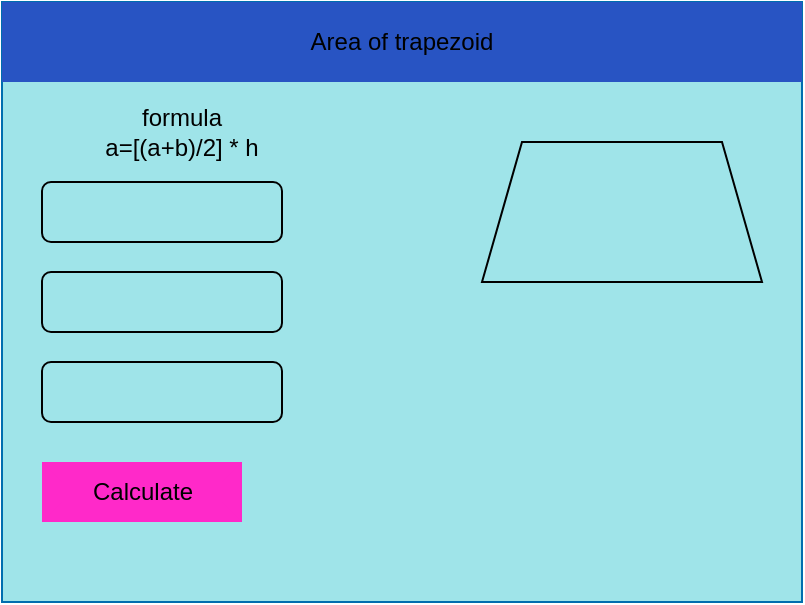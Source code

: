 <mxfile>
    <diagram id="pIaEtrtLPv3HG8r1JEND" name="Page-1">
        <mxGraphModel dx="1074" dy="741" grid="1" gridSize="10" guides="1" tooltips="1" connect="1" arrows="1" fold="1" page="1" pageScale="1" pageWidth="850" pageHeight="1100" math="0" shadow="0">
            <root>
                <mxCell id="0"/>
                <mxCell id="1" parent="0"/>
                <mxCell id="2" value="" style="rounded=0;whiteSpace=wrap;html=1;fillColor=#9FE4E9;fontColor=#ffffff;strokeColor=#006EAF;" parent="1" vertex="1">
                    <mxGeometry x="80" y="80" width="400" height="300" as="geometry"/>
                </mxCell>
                <mxCell id="3" value="Area of trapezoid" style="rounded=0;whiteSpace=wrap;html=1;strokeColor=#stateblue;fillColor=#2854C3;" parent="1" vertex="1">
                    <mxGeometry x="80" y="80" width="400" height="40" as="geometry"/>
                </mxCell>
                <mxCell id="6" value="Calculate" style="labelPosition=center;verticalLabelPosition=middle;align=center;html=1;shape=mxgraph.basic.button;dx=10;fillColor=#FF29C9;strokeColor=none;" parent="1" vertex="1">
                    <mxGeometry x="100" y="310" width="100" height="30" as="geometry"/>
                </mxCell>
                <mxCell id="9" value="" style="rounded=1;whiteSpace=wrap;html=1;fillColor=#9FE4E9;strokeColor=#000000;" parent="1" vertex="1">
                    <mxGeometry x="100" y="260" width="120" height="30" as="geometry"/>
                </mxCell>
                <mxCell id="10" value="" style="rounded=1;whiteSpace=wrap;html=1;strokeColor=#000000;fillColor=#9FE4E9;" parent="1" vertex="1">
                    <mxGeometry x="100" y="215" width="120" height="30" as="geometry"/>
                </mxCell>
                <mxCell id="11" value="" style="rounded=1;whiteSpace=wrap;html=1;strokeColor=#000000;fillColor=#9FE4E9;" parent="1" vertex="1">
                    <mxGeometry x="100" y="170" width="120" height="30" as="geometry"/>
                </mxCell>
                <mxCell id="14" value="formula&lt;br&gt;a=[(a+b)/2] * h" style="text;html=1;strokeColor=none;fillColor=none;align=center;verticalAlign=middle;whiteSpace=wrap;rounded=0;fontColor=#000000;" parent="1" vertex="1">
                    <mxGeometry x="120" y="130" width="100" height="30" as="geometry"/>
                </mxCell>
                <mxCell id="15" value="" style="shape=trapezoid;perimeter=trapezoidPerimeter;whiteSpace=wrap;html=1;fixedSize=1;size=20;fillColor=#9FE4E9;gradientColor=none;strokeColor=#000000;" parent="1" vertex="1">
                    <mxGeometry x="320" y="150" width="140" height="70" as="geometry"/>
                </mxCell>
            </root>
        </mxGraphModel>
    </diagram>
</mxfile>
